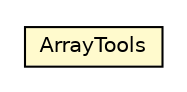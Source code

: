 #!/usr/local/bin/dot
#
# Class diagram 
# Generated by UMLGraph version 5.1 (http://www.umlgraph.org/)
#

digraph G {
	edge [fontname="Helvetica",fontsize=10,labelfontname="Helvetica",labelfontsize=10];
	node [fontname="Helvetica",fontsize=10,shape=plaintext];
	nodesep=0.25;
	ranksep=0.5;
	// com.gc.iotools.stream.utils.ArrayTools
	c799 [label=<<table title="com.gc.iotools.stream.utils.ArrayTools" border="0" cellborder="1" cellspacing="0" cellpadding="2" port="p" bgcolor="lemonChiffon" href="./ArrayTools.html">
		<tr><td><table border="0" cellspacing="0" cellpadding="1">
<tr><td align="center" balign="center"> ArrayTools </td></tr>
		</table></td></tr>
		</table>>, fontname="Helvetica", fontcolor="black", fontsize=10.0];
}

